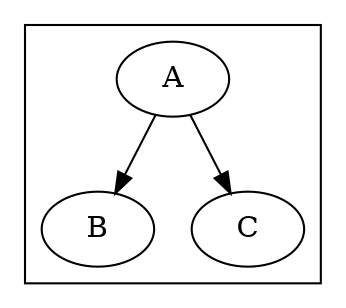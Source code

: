 digraph G {
    subgraph cluster_1 {
        A;
        B [image="/home/andre/Downloads/Albis_JSON->DRAWIO/Albis_Vizual_Project/Image_Test_files/tree-smaller2.jpg"];
        C;
    }
    A -> B;
    A -> C;
}